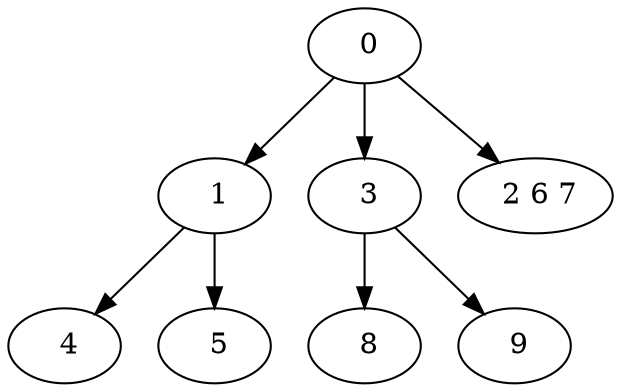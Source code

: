 digraph mytree {
" 0" -> " 1";
" 0" -> " 3";
" 0" -> " 2 6 7";
" 1" -> " 4";
" 1" -> " 5";
" 3" -> " 8";
" 3" -> " 9";
" 4";
" 5";
" 8";
" 9";
" 2 6 7";
}

